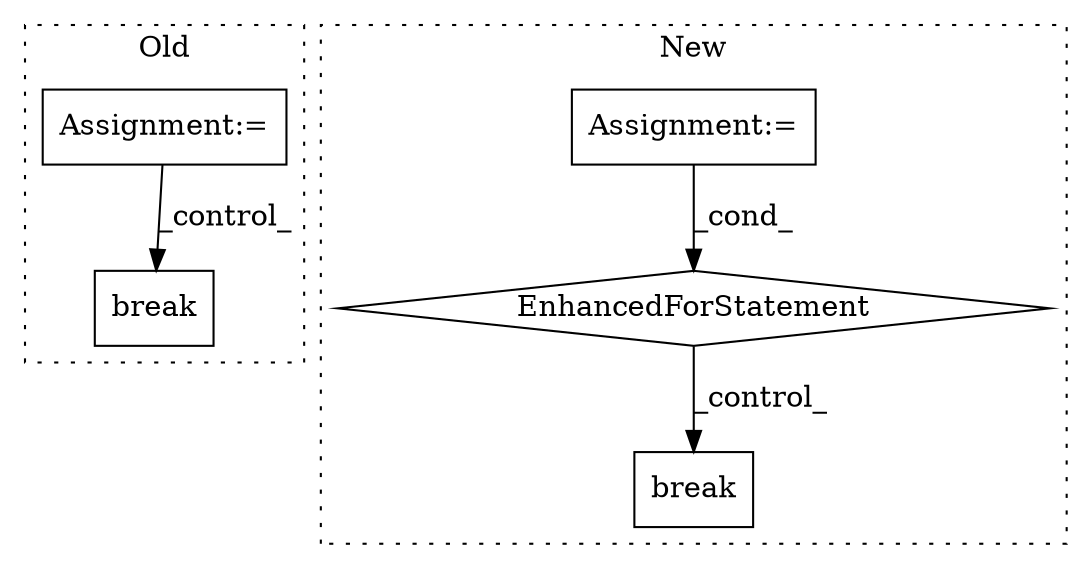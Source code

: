 digraph G {
subgraph cluster0 {
1 [label="break" a="10" s="2371" l="6" shape="box"];
4 [label="Assignment:=" a="7" s="1875" l="1" shape="box"];
label = "Old";
style="dotted";
}
subgraph cluster1 {
2 [label="break" a="10" s="2335" l="6" shape="box"];
3 [label="Assignment:=" a="7" s="1832,1919" l="53,2" shape="box"];
5 [label="EnhancedForStatement" a="70" s="1832,1919" l="53,2" shape="diamond"];
label = "New";
style="dotted";
}
3 -> 5 [label="_cond_"];
4 -> 1 [label="_control_"];
5 -> 2 [label="_control_"];
}